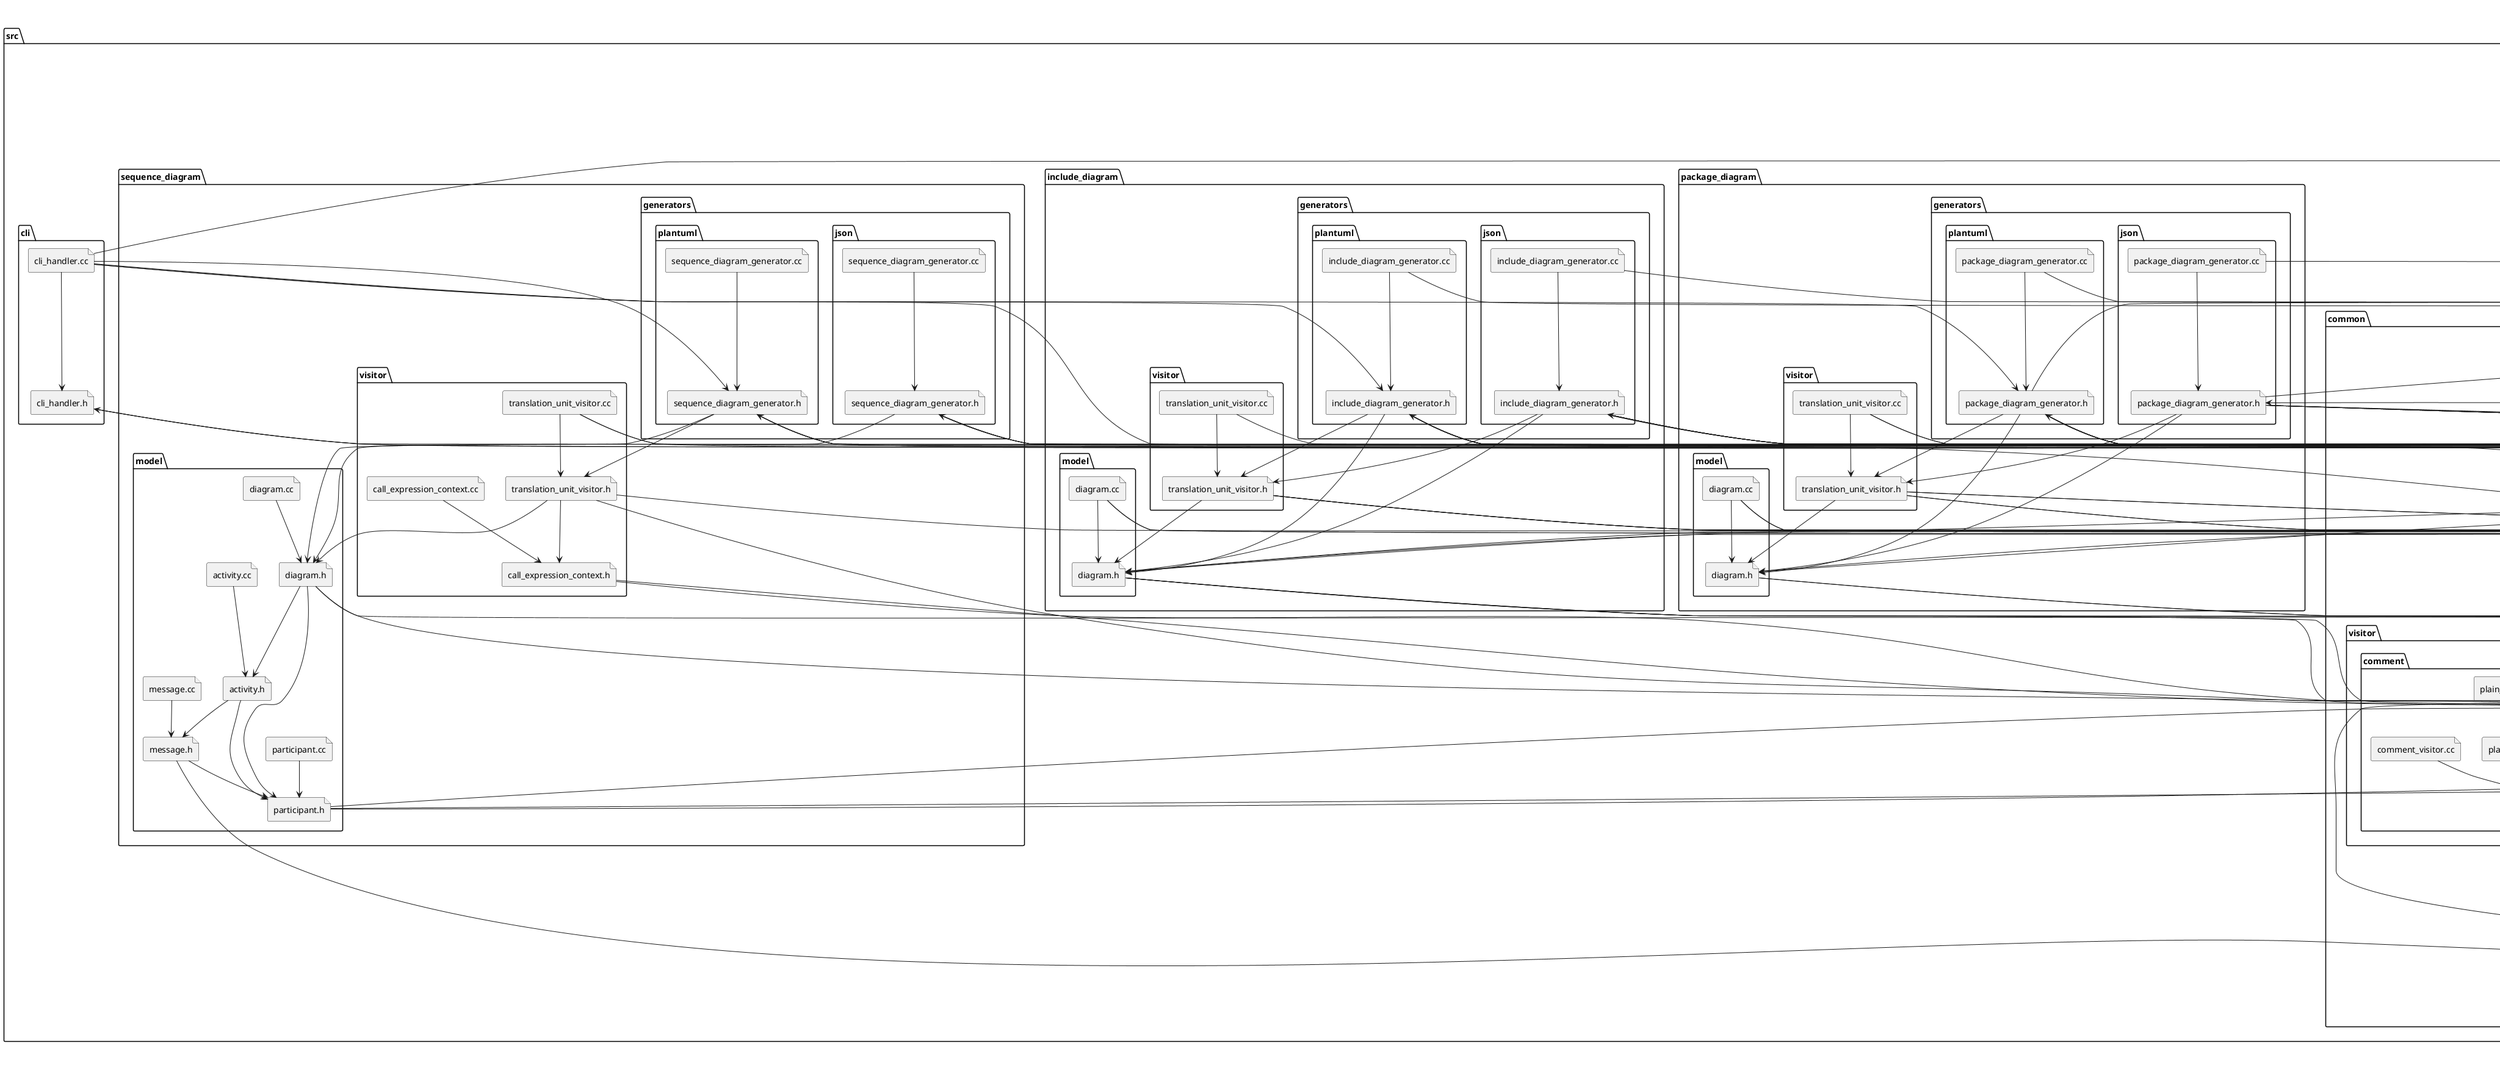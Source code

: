 @startuml
title clang-uml include graph diagram
folder "src" as C_0001387619747296316447 {
folder "sequence_diagram" as C_0001383788854387564598 {
folder "model" as C_0001409278897791992062 {
file "diagram.cc" as C_0001326324618677871422 [[https://github.com/bkryza/clang-uml/blob/3d8a0ce428ce6b5e1e0585247ac90a82960dee8e/src/sequence_diagram/model/diagram.cc#L0{diagram.cc}]]
file "diagram.h" as C_0001748617010967596357 [[https://github.com/bkryza/clang-uml/blob/3d8a0ce428ce6b5e1e0585247ac90a82960dee8e/src/sequence_diagram/model/diagram.h#L0{diagram.h}]]
file "activity.h" as C_0001085652813511552490 [[https://github.com/bkryza/clang-uml/blob/3d8a0ce428ce6b5e1e0585247ac90a82960dee8e/src/sequence_diagram/model/activity.h#L0{activity.h}]]
file "message.h" as C_0002273497508185298797 [[https://github.com/bkryza/clang-uml/blob/3d8a0ce428ce6b5e1e0585247ac90a82960dee8e/src/sequence_diagram/model/message.h#L0{message.h}]]
file "participant.h" as C_0001962753048778425911 [[https://github.com/bkryza/clang-uml/blob/3d8a0ce428ce6b5e1e0585247ac90a82960dee8e/src/sequence_diagram/model/participant.h#L0{participant.h}]]
file "message.cc" as C_0000820153699225242146 [[https://github.com/bkryza/clang-uml/blob/3d8a0ce428ce6b5e1e0585247ac90a82960dee8e/src/sequence_diagram/model/message.cc#L0{message.cc}]]
file "participant.cc" as C_0000794633565547193003 [[https://github.com/bkryza/clang-uml/blob/3d8a0ce428ce6b5e1e0585247ac90a82960dee8e/src/sequence_diagram/model/participant.cc#L0{participant.cc}]]
file "activity.cc" as C_0000773014444395571826 [[https://github.com/bkryza/clang-uml/blob/3d8a0ce428ce6b5e1e0585247ac90a82960dee8e/src/sequence_diagram/model/activity.cc#L0{activity.cc}]]
}
folder "generators" as C_0001298012425754384677 {
folder "plantuml" as C_0001049344979802056586 {
file "sequence_diagram_generator.cc" as C_0000708614125936445529 [[https://github.com/bkryza/clang-uml/blob/3d8a0ce428ce6b5e1e0585247ac90a82960dee8e/src/sequence_diagram/generators/plantuml/sequence_diagram_generator.cc#L0{sequence_diagram_generator.cc}]]
file "sequence_diagram_generator.h" as C_0002218990049673968745 [[https://github.com/bkryza/clang-uml/blob/3d8a0ce428ce6b5e1e0585247ac90a82960dee8e/src/sequence_diagram/generators/plantuml/sequence_diagram_generator.h#L0{sequence_diagram_generator.h}]]
}
folder "json" as C_0001158497010822721664 {
file "sequence_diagram_generator.h" as C_0000155388260926491967 [[https://github.com/bkryza/clang-uml/blob/3d8a0ce428ce6b5e1e0585247ac90a82960dee8e/src/sequence_diagram/generators/json/sequence_diagram_generator.h#L0{sequence_diagram_generator.h}]]
file "sequence_diagram_generator.cc" as C_0002011754107756901169 [[https://github.com/bkryza/clang-uml/blob/3d8a0ce428ce6b5e1e0585247ac90a82960dee8e/src/sequence_diagram/generators/json/sequence_diagram_generator.cc#L0{sequence_diagram_generator.cc}]]
}
}
folder "visitor" as C_0002121798822441797947 {
file "translation_unit_visitor.h" as C_0000398473715398761954 [[https://github.com/bkryza/clang-uml/blob/3d8a0ce428ce6b5e1e0585247ac90a82960dee8e/src/sequence_diagram/visitor/translation_unit_visitor.h#L0{translation_unit_visitor.h}]]
file "call_expression_context.h" as C_0001052510637331892298 [[https://github.com/bkryza/clang-uml/blob/3d8a0ce428ce6b5e1e0585247ac90a82960dee8e/src/sequence_diagram/visitor/call_expression_context.h#L0{call_expression_context.h}]]
file "translation_unit_visitor.cc" as C_0000810153973490715714 [[https://github.com/bkryza/clang-uml/blob/3d8a0ce428ce6b5e1e0585247ac90a82960dee8e/src/sequence_diagram/visitor/translation_unit_visitor.cc#L0{translation_unit_visitor.cc}]]
file "call_expression_context.cc" as C_0001497940106018227415 [[https://github.com/bkryza/clang-uml/blob/3d8a0ce428ce6b5e1e0585247ac90a82960dee8e/src/sequence_diagram/visitor/call_expression_context.cc#L0{call_expression_context.cc}]]
}
}
folder "common" as C_0000013117996256688204 {
folder "model" as C_0001886670810857822224 {
file "enums.h" as C_0001173554342931432442 [[https://github.com/bkryza/clang-uml/blob/3d8a0ce428ce6b5e1e0585247ac90a82960dee8e/src/common/model/enums.h#L0{enums.h}]]
file "element.h" as C_0001950482363707889771 [[https://github.com/bkryza/clang-uml/blob/3d8a0ce428ce6b5e1e0585247ac90a82960dee8e/src/common/model/element.h#L0{element.h}]]
file "diagram_element.h" as C_0000160790283619195758 [[https://github.com/bkryza/clang-uml/blob/3d8a0ce428ce6b5e1e0585247ac90a82960dee8e/src/common/model/diagram_element.h#L0{diagram_element.h}]]
file "decorated_element.h" as C_0000091103538070137837 [[https://github.com/bkryza/clang-uml/blob/3d8a0ce428ce6b5e1e0585247ac90a82960dee8e/src/common/model/decorated_element.h#L0{decorated_element.h}]]
file "relationship.h" as C_0000001380661770452430 [[https://github.com/bkryza/clang-uml/blob/3d8a0ce428ce6b5e1e0585247ac90a82960dee8e/src/common/model/relationship.h#L0{relationship.h}]]
file "stylable_element.h" as C_0001084419599357613350 [[https://github.com/bkryza/clang-uml/blob/3d8a0ce428ce6b5e1e0585247ac90a82960dee8e/src/common/model/stylable_element.h#L0{stylable_element.h}]]
file "source_location.h" as C_0000996348329834985739 [[https://github.com/bkryza/clang-uml/blob/3d8a0ce428ce6b5e1e0585247ac90a82960dee8e/src/common/model/source_location.h#L0{source_location.h}]]
file "namespace.h" as C_0000031981611129979020 [[https://github.com/bkryza/clang-uml/blob/3d8a0ce428ce6b5e1e0585247ac90a82960dee8e/src/common/model/namespace.h#L0{namespace.h}]]
file "path.h" as C_0000421078814092892305 [[https://github.com/bkryza/clang-uml/blob/3d8a0ce428ce6b5e1e0585247ac90a82960dee8e/src/common/model/path.h#L0{path.h}]]
file "template_parameter.h" as C_0001938476450842061831 [[https://github.com/bkryza/clang-uml/blob/3d8a0ce428ce6b5e1e0585247ac90a82960dee8e/src/common/model/template_parameter.h#L0{template_parameter.h}]]
file "template_trait.h" as C_0000879593267266762645 [[https://github.com/bkryza/clang-uml/blob/3d8a0ce428ce6b5e1e0585247ac90a82960dee8e/src/common/model/template_trait.h#L0{template_trait.h}]]
file "diagram.h" as C_0001326133486042398391 [[https://github.com/bkryza/clang-uml/blob/3d8a0ce428ce6b5e1e0585247ac90a82960dee8e/src/common/model/diagram.h#L0{diagram.h}]]
file "source_file.h" as C_0000363690717923519015 [[https://github.com/bkryza/clang-uml/blob/3d8a0ce428ce6b5e1e0585247ac90a82960dee8e/src/common/model/source_file.h#L0{source_file.h}]]
file "nested_trait.h" as C_0000982121795660982507 [[https://github.com/bkryza/clang-uml/blob/3d8a0ce428ce6b5e1e0585247ac90a82960dee8e/src/common/model/nested_trait.h#L0{nested_trait.h}]]
file "diagram_filter.cc" as C_0002050155683519172610 [[https://github.com/bkryza/clang-uml/blob/3d8a0ce428ce6b5e1e0585247ac90a82960dee8e/src/common/model/diagram_filter.cc#L0{diagram_filter.cc}]]
file "diagram_filter.h" as C_0001366345883293809622 [[https://github.com/bkryza/clang-uml/blob/3d8a0ce428ce6b5e1e0585247ac90a82960dee8e/src/common/model/diagram_filter.h#L0{diagram_filter.h}]]
file "element_view.h" as C_0001404135812960657267 [[https://github.com/bkryza/clang-uml/blob/3d8a0ce428ce6b5e1e0585247ac90a82960dee8e/src/common/model/element_view.h#L0{element_view.h}]]
file "package.h" as C_0000095433710591389917 [[https://github.com/bkryza/clang-uml/blob/3d8a0ce428ce6b5e1e0585247ac90a82960dee8e/src/common/model/package.h#L0{package.h}]]
file "tvl.h" as C_0001543665066766849651 [[https://github.com/bkryza/clang-uml/blob/3d8a0ce428ce6b5e1e0585247ac90a82960dee8e/src/common/model/tvl.h#L0{tvl.h}]]
file "element.cc" as C_0001649881974203772077 [[https://github.com/bkryza/clang-uml/blob/3d8a0ce428ce6b5e1e0585247ac90a82960dee8e/src/common/model/element.cc#L0{element.cc}]]
file "source_file.cc" as C_0000289432535428424800 [[https://github.com/bkryza/clang-uml/blob/3d8a0ce428ce6b5e1e0585247ac90a82960dee8e/src/common/model/source_file.cc#L0{source_file.cc}]]
file "relationship.cc" as C_0000912437863395987213 [[https://github.com/bkryza/clang-uml/blob/3d8a0ce428ce6b5e1e0585247ac90a82960dee8e/src/common/model/relationship.cc#L0{relationship.cc}]]
file "template_parameter.cc" as C_0001325940547881175311 [[https://github.com/bkryza/clang-uml/blob/3d8a0ce428ce6b5e1e0585247ac90a82960dee8e/src/common/model/template_parameter.cc#L0{template_parameter.cc}]]
file "decorated_element.cc" as C_0000476417861702526921 [[https://github.com/bkryza/clang-uml/blob/3d8a0ce428ce6b5e1e0585247ac90a82960dee8e/src/common/model/decorated_element.cc#L0{decorated_element.cc}]]
file "diagram_element.cc" as C_0001189717237017478573 [[https://github.com/bkryza/clang-uml/blob/3d8a0ce428ce6b5e1e0585247ac90a82960dee8e/src/common/model/diagram_element.cc#L0{diagram_element.cc}]]
file "enums.cc" as C_0000835508394128610680 [[https://github.com/bkryza/clang-uml/blob/3d8a0ce428ce6b5e1e0585247ac90a82960dee8e/src/common/model/enums.cc#L0{enums.cc}]]
file "source_location.cc" as C_0002052579925743409959 [[https://github.com/bkryza/clang-uml/blob/3d8a0ce428ce6b5e1e0585247ac90a82960dee8e/src/common/model/source_location.cc#L0{source_location.cc}]]
file "package.cc" as C_0000329758455184273044 [[https://github.com/bkryza/clang-uml/blob/3d8a0ce428ce6b5e1e0585247ac90a82960dee8e/src/common/model/package.cc#L0{package.cc}]]
file "namespace.cc" as C_0000057488639700615798 [[https://github.com/bkryza/clang-uml/blob/3d8a0ce428ce6b5e1e0585247ac90a82960dee8e/src/common/model/namespace.cc#L0{namespace.cc}]]
file "template_trait.cc" as C_0001458939464356788120 [[https://github.com/bkryza/clang-uml/blob/3d8a0ce428ce6b5e1e0585247ac90a82960dee8e/src/common/model/template_trait.cc#L0{template_trait.cc}]]
file "stylable_element.cc" as C_0000519286974397035062 [[https://github.com/bkryza/clang-uml/blob/3d8a0ce428ce6b5e1e0585247ac90a82960dee8e/src/common/model/stylable_element.cc#L0{stylable_element.cc}]]
file "diagram.cc" as C_0002253330729402047524 [[https://github.com/bkryza/clang-uml/blob/3d8a0ce428ce6b5e1e0585247ac90a82960dee8e/src/common/model/diagram.cc#L0{diagram.cc}]]
}
file "types.h" as C_0001487034747547699479 [[https://github.com/bkryza/clang-uml/blob/3d8a0ce428ce6b5e1e0585247ac90a82960dee8e/src/common/types.h#L0{types.h}]]
file "clang_utils.h" as C_0000787048741638979387 [[https://github.com/bkryza/clang-uml/blob/3d8a0ce428ce6b5e1e0585247ac90a82960dee8e/src/common/clang_utils.h#L0{clang_utils.h}]]
folder "visitor" as C_0000357414570959814413 {
file "ast_id_mapper.h" as C_0000668021655008799831 [[https://github.com/bkryza/clang-uml/blob/3d8a0ce428ce6b5e1e0585247ac90a82960dee8e/src/common/visitor/ast_id_mapper.h#L0{ast_id_mapper.h}]]
file "translation_unit_visitor.h" as C_0001774210434886672083 [[https://github.com/bkryza/clang-uml/blob/3d8a0ce428ce6b5e1e0585247ac90a82960dee8e/src/common/visitor/translation_unit_visitor.h#L0{translation_unit_visitor.h}]]
folder "comment" as C_0002194243132602560440 {
file "comment_visitor.h" as C_0000365936469129854601 [[https://github.com/bkryza/clang-uml/blob/3d8a0ce428ce6b5e1e0585247ac90a82960dee8e/src/common/visitor/comment/comment_visitor.h#L0{comment_visitor.h}]]
file "clang_visitor.h" as C_0000299515395592807955 [[https://github.com/bkryza/clang-uml/blob/3d8a0ce428ce6b5e1e0585247ac90a82960dee8e/src/common/visitor/comment/clang_visitor.h#L0{clang_visitor.h}]]
file "plain_visitor.h" as C_0000475338382084223536 [[https://github.com/bkryza/clang-uml/blob/3d8a0ce428ce6b5e1e0585247ac90a82960dee8e/src/common/visitor/comment/plain_visitor.h#L0{plain_visitor.h}]]
file "clang_visitor.cc" as C_0001951110681153243707 [[https://github.com/bkryza/clang-uml/blob/3d8a0ce428ce6b5e1e0585247ac90a82960dee8e/src/common/visitor/comment/clang_visitor.cc#L0{clang_visitor.cc}]]
file "plain_visitor.cc" as C_0002266576413882055453 [[https://github.com/bkryza/clang-uml/blob/3d8a0ce428ce6b5e1e0585247ac90a82960dee8e/src/common/visitor/comment/plain_visitor.cc#L0{plain_visitor.cc}]]
file "comment_visitor.cc" as C_0000823096050090219100 [[https://github.com/bkryza/clang-uml/blob/3d8a0ce428ce6b5e1e0585247ac90a82960dee8e/src/common/visitor/comment/comment_visitor.cc#L0{comment_visitor.cc}]]
}
file "translation_unit_visitor.cc" as C_0000415116075013280363 [[https://github.com/bkryza/clang-uml/blob/3d8a0ce428ce6b5e1e0585247ac90a82960dee8e/src/common/visitor/translation_unit_visitor.cc#L0{translation_unit_visitor.cc}]]
file "ast_id_mapper.cc" as C_0001160935438994175367 [[https://github.com/bkryza/clang-uml/blob/3d8a0ce428ce6b5e1e0585247ac90a82960dee8e/src/common/visitor/ast_id_mapper.cc#L0{ast_id_mapper.cc}]]
}
folder "generators" as C_0001711512355025123413 {
folder "plantuml" as C_0001654487437432973938 {
file "generator.h" as C_0002290503327382003466 [[https://github.com/bkryza/clang-uml/blob/3d8a0ce428ce6b5e1e0585247ac90a82960dee8e/src/common/generators/plantuml/generator.h#L0{generator.h}]]
file "generator.cc" as C_0000940470765439929802 [[https://github.com/bkryza/clang-uml/blob/3d8a0ce428ce6b5e1e0585247ac90a82960dee8e/src/common/generators/plantuml/generator.cc#L0{generator.cc}]]
}
file "nested_element_stack.h" as C_0000384477308887996397 [[https://github.com/bkryza/clang-uml/blob/3d8a0ce428ce6b5e1e0585247ac90a82960dee8e/src/common/generators/nested_element_stack.h#L0{nested_element_stack.h}]]
file "generators.cc" as C_0001435312691899251052 [[https://github.com/bkryza/clang-uml/blob/3d8a0ce428ce6b5e1e0585247ac90a82960dee8e/src/common/generators/generators.cc#L0{generators.cc}]]
file "generators.h" as C_0000969455022599406049 [[https://github.com/bkryza/clang-uml/blob/3d8a0ce428ce6b5e1e0585247ac90a82960dee8e/src/common/generators/generators.h#L0{generators.h}]]
folder "json" as C_0000421210214619814850 {
file "generator.h" as C_0000941018208192126680 [[https://github.com/bkryza/clang-uml/blob/3d8a0ce428ce6b5e1e0585247ac90a82960dee8e/src/common/generators/json/generator.h#L0{generator.h}]]
file "generator.cc" as C_0000414523710628371655 [[https://github.com/bkryza/clang-uml/blob/3d8a0ce428ce6b5e1e0585247ac90a82960dee8e/src/common/generators/json/generator.cc#L0{generator.cc}]]
}
}
file "compilation_database.h" as C_0000713134415357800673 [[https://github.com/bkryza/clang-uml/blob/3d8a0ce428ce6b5e1e0585247ac90a82960dee8e/src/common/compilation_database.h#L0{compilation_database.h}]]
file "clang_utils.cc" as C_0000509305288550009691 [[https://github.com/bkryza/clang-uml/blob/3d8a0ce428ce6b5e1e0585247ac90a82960dee8e/src/common/clang_utils.cc#L0{clang_utils.cc}]]
file "compilation_database.cc" as C_0001912826306214565953 [[https://github.com/bkryza/clang-uml/blob/3d8a0ce428ce6b5e1e0585247ac90a82960dee8e/src/common/compilation_database.cc#L0{compilation_database.cc}]]
}
folder "decorators" as C_0001519454609565426198 {
file "decorators.h" as C_0000080293097801809824 [[https://github.com/bkryza/clang-uml/blob/3d8a0ce428ce6b5e1e0585247ac90a82960dee8e/src/decorators/decorators.h#L0{decorators.h}]]
file "decorators.cc" as C_0000457046287883924052 [[https://github.com/bkryza/clang-uml/blob/3d8a0ce428ce6b5e1e0585247ac90a82960dee8e/src/decorators/decorators.cc#L0{decorators.cc}]]
}
folder "util" as C_0001768141551611735972 {
file "util.h" as C_0001977262033638856214 [[https://github.com/bkryza/clang-uml/blob/3d8a0ce428ce6b5e1e0585247ac90a82960dee8e/src/util/util.h#L0{util.h}]]
file "error.h" as C_0001085427611067546775 [[https://github.com/bkryza/clang-uml/blob/3d8a0ce428ce6b5e1e0585247ac90a82960dee8e/src/util/error.h#L0{error.h}]]
file "query_driver_output_extractor.cc" as C_0001419577805804500659 [[https://github.com/bkryza/clang-uml/blob/3d8a0ce428ce6b5e1e0585247ac90a82960dee8e/src/util/query_driver_output_extractor.cc#L0{query_driver_output_extractor.cc}]]
file "query_driver_output_extractor.h" as C_0001560980528065919856 [[https://github.com/bkryza/clang-uml/blob/3d8a0ce428ce6b5e1e0585247ac90a82960dee8e/src/util/query_driver_output_extractor.h#L0{query_driver_output_extractor.h}]]
file "thread_pool_executor.h" as C_0001766490965680152169 [[https://github.com/bkryza/clang-uml/blob/3d8a0ce428ce6b5e1e0585247ac90a82960dee8e/src/util/thread_pool_executor.h#L0{thread_pool_executor.h}]]
file "thread_pool_executor.cc" as C_0000768506176126392975 [[https://github.com/bkryza/clang-uml/blob/3d8a0ce428ce6b5e1e0585247ac90a82960dee8e/src/util/thread_pool_executor.cc#L0{thread_pool_executor.cc}]]
file "util.cc" as C_0000817253243560375258 [[https://github.com/bkryza/clang-uml/blob/3d8a0ce428ce6b5e1e0585247ac90a82960dee8e/src/util/util.cc#L0{util.cc}]]
}
folder "class_diagram" as C_0000096980164506861403 {
folder "model" as C_0001888420740816648525 {
file "diagram.h" as C_0000235288518944558554 [[https://github.com/bkryza/clang-uml/blob/3d8a0ce428ce6b5e1e0585247ac90a82960dee8e/src/class_diagram/model/diagram.h#L0{diagram.h}]]
file "class.h" as C_0000612476246126510831 [[https://github.com/bkryza/clang-uml/blob/3d8a0ce428ce6b5e1e0585247ac90a82960dee8e/src/class_diagram/model/class.h#L0{class.h}]]
file "class_member.h" as C_0002036238528186413641 [[https://github.com/bkryza/clang-uml/blob/3d8a0ce428ce6b5e1e0585247ac90a82960dee8e/src/class_diagram/model/class_member.h#L0{class_member.h}]]
file "class_element.h" as C_0000586299741862872695 [[https://github.com/bkryza/clang-uml/blob/3d8a0ce428ce6b5e1e0585247ac90a82960dee8e/src/class_diagram/model/class_element.h#L0{class_element.h}]]
file "class_method.h" as C_0000140301785284925217 [[https://github.com/bkryza/clang-uml/blob/3d8a0ce428ce6b5e1e0585247ac90a82960dee8e/src/class_diagram/model/class_method.h#L0{class_method.h}]]
file "method_parameter.h" as C_0001300096626171124337 [[https://github.com/bkryza/clang-uml/blob/3d8a0ce428ce6b5e1e0585247ac90a82960dee8e/src/class_diagram/model/method_parameter.h#L0{method_parameter.h}]]
file "class_parent.h" as C_0000545073394723083184 [[https://github.com/bkryza/clang-uml/blob/3d8a0ce428ce6b5e1e0585247ac90a82960dee8e/src/class_diagram/model/class_parent.h#L0{class_parent.h}]]
file "concept.h" as C_0001616841349791035991 [[https://github.com/bkryza/clang-uml/blob/3d8a0ce428ce6b5e1e0585247ac90a82960dee8e/src/class_diagram/model/concept.h#L0{concept.h}]]
file "enum.h" as C_0001088426035973322289 [[https://github.com/bkryza/clang-uml/blob/3d8a0ce428ce6b5e1e0585247ac90a82960dee8e/src/class_diagram/model/enum.h#L0{enum.h}]]
file "class_member.cc" as C_0000206497999188065638 [[https://github.com/bkryza/clang-uml/blob/3d8a0ce428ce6b5e1e0585247ac90a82960dee8e/src/class_diagram/model/class_member.cc#L0{class_member.cc}]]
file "enum.cc" as C_0000839057363061147677 [[https://github.com/bkryza/clang-uml/blob/3d8a0ce428ce6b5e1e0585247ac90a82960dee8e/src/class_diagram/model/enum.cc#L0{enum.cc}]]
file "concept.cc" as C_0000893967866803384464 [[https://github.com/bkryza/clang-uml/blob/3d8a0ce428ce6b5e1e0585247ac90a82960dee8e/src/class_diagram/model/concept.cc#L0{concept.cc}]]
file "class.cc" as C_0001850837796872710405 [[https://github.com/bkryza/clang-uml/blob/3d8a0ce428ce6b5e1e0585247ac90a82960dee8e/src/class_diagram/model/class.cc#L0{class.cc}]]
file "class_parent.cc" as C_0001135169367475057896 [[https://github.com/bkryza/clang-uml/blob/3d8a0ce428ce6b5e1e0585247ac90a82960dee8e/src/class_diagram/model/class_parent.cc#L0{class_parent.cc}]]
file "class_element.cc" as C_0000195233063966939266 [[https://github.com/bkryza/clang-uml/blob/3d8a0ce428ce6b5e1e0585247ac90a82960dee8e/src/class_diagram/model/class_element.cc#L0{class_element.cc}]]
file "method_parameter.cc" as C_0000391248875634594818 [[https://github.com/bkryza/clang-uml/blob/3d8a0ce428ce6b5e1e0585247ac90a82960dee8e/src/class_diagram/model/method_parameter.cc#L0{method_parameter.cc}]]
file "diagram.cc" as C_0000841168690760464609 [[https://github.com/bkryza/clang-uml/blob/3d8a0ce428ce6b5e1e0585247ac90a82960dee8e/src/class_diagram/model/diagram.cc#L0{diagram.cc}]]
file "class_method.cc" as C_0002032838499728180417 [[https://github.com/bkryza/clang-uml/blob/3d8a0ce428ce6b5e1e0585247ac90a82960dee8e/src/class_diagram/model/class_method.cc#L0{class_method.cc}]]
}
folder "visitor" as C_0000384439293152728471 {
file "template_builder.cc" as C_0002119395728808799195 [[https://github.com/bkryza/clang-uml/blob/3d8a0ce428ce6b5e1e0585247ac90a82960dee8e/src/class_diagram/visitor/template_builder.cc#L0{template_builder.cc}]]
file "template_builder.h" as C_0000856874966162954840 [[https://github.com/bkryza/clang-uml/blob/3d8a0ce428ce6b5e1e0585247ac90a82960dee8e/src/class_diagram/visitor/template_builder.h#L0{template_builder.h}]]
file "translation_unit_visitor.h" as C_0000411756156366395096 [[https://github.com/bkryza/clang-uml/blob/3d8a0ce428ce6b5e1e0585247ac90a82960dee8e/src/class_diagram/visitor/translation_unit_visitor.h#L0{translation_unit_visitor.h}]]
file "translation_unit_visitor.cc" as C_0000148836973452892875 [[https://github.com/bkryza/clang-uml/blob/3d8a0ce428ce6b5e1e0585247ac90a82960dee8e/src/class_diagram/visitor/translation_unit_visitor.cc#L0{translation_unit_visitor.cc}]]
}
folder "generators" as C_0001795599909595248429 {
folder "json" as C_0000884313996744508892 {
file "class_diagram_generator.h" as C_0000504627734275624180 [[https://github.com/bkryza/clang-uml/blob/3d8a0ce428ce6b5e1e0585247ac90a82960dee8e/src/class_diagram/generators/json/class_diagram_generator.h#L0{class_diagram_generator.h}]]
file "class_diagram_generator.cc" as C_0000168879002995610753 [[https://github.com/bkryza/clang-uml/blob/3d8a0ce428ce6b5e1e0585247ac90a82960dee8e/src/class_diagram/generators/json/class_diagram_generator.cc#L0{class_diagram_generator.cc}]]
}
folder "plantuml" as C_0000869488251931246844 {
file "class_diagram_generator.h" as C_0001122791125371498348 [[https://github.com/bkryza/clang-uml/blob/3d8a0ce428ce6b5e1e0585247ac90a82960dee8e/src/class_diagram/generators/plantuml/class_diagram_generator.h#L0{class_diagram_generator.h}]]
file "class_diagram_generator.cc" as C_0000219110787648379142 [[https://github.com/bkryza/clang-uml/blob/3d8a0ce428ce6b5e1e0585247ac90a82960dee8e/src/class_diagram/generators/plantuml/class_diagram_generator.cc#L0{class_diagram_generator.cc}]]
}
}
}
folder "config" as C_0000801280654497083899 {
file "config.h" as C_0001517501747809573739 [[https://github.com/bkryza/clang-uml/blob/3d8a0ce428ce6b5e1e0585247ac90a82960dee8e/src/config/config.h#L0{config.h}]]
file "option.h" as C_0000318140781021252562 [[https://github.com/bkryza/clang-uml/blob/3d8a0ce428ce6b5e1e0585247ac90a82960dee8e/src/config/option.h#L0{option.h}]]
file "config.cc" as C_0001884930640857833435 [[https://github.com/bkryza/clang-uml/blob/3d8a0ce428ce6b5e1e0585247ac90a82960dee8e/src/config/config.cc#L0{config.cc}]]
file "diagram_templates.h" as C_0001184346145051269879 [[https://github.com/bkryza/clang-uml/blob/3d8a0ce428ce6b5e1e0585247ac90a82960dee8e/src/config/diagram_templates.h#L0{diagram_templates.h}]]
file "yaml_emitters.cc" as C_0001330962329378590766 [[https://github.com/bkryza/clang-uml/blob/3d8a0ce428ce6b5e1e0585247ac90a82960dee8e/src/config/yaml_emitters.cc#L0{yaml_emitters.cc}]]
file "yaml_decoders.cc" as C_0000106372156110337374 [[https://github.com/bkryza/clang-uml/blob/3d8a0ce428ce6b5e1e0585247ac90a82960dee8e/src/config/yaml_decoders.cc#L0{yaml_decoders.cc}]]
file "diagram_templates.cc" as C_0001078679885272294116 [[https://github.com/bkryza/clang-uml/blob/3d8a0ce428ce6b5e1e0585247ac90a82960dee8e/src/config/diagram_templates.cc#L0{diagram_templates.cc}]]
}
folder "include_diagram" as C_0000527172984832902237 {
folder "model" as C_0000313087538616222299 {
file "diagram.h" as C_0000665679750025925689 [[https://github.com/bkryza/clang-uml/blob/3d8a0ce428ce6b5e1e0585247ac90a82960dee8e/src/include_diagram/model/diagram.h#L0{diagram.h}]]
file "diagram.cc" as C_0000949889272628007228 [[https://github.com/bkryza/clang-uml/blob/3d8a0ce428ce6b5e1e0585247ac90a82960dee8e/src/include_diagram/model/diagram.cc#L0{diagram.cc}]]
}
folder "generators" as C_0001558196607093063807 {
folder "plantuml" as C_0000495251499734640464 {
file "include_diagram_generator.cc" as C_0001989522366779340693 [[https://github.com/bkryza/clang-uml/blob/3d8a0ce428ce6b5e1e0585247ac90a82960dee8e/src/include_diagram/generators/plantuml/include_diagram_generator.cc#L0{include_diagram_generator.cc}]]
file "include_diagram_generator.h" as C_0002129089584279440529 [[https://github.com/bkryza/clang-uml/blob/3d8a0ce428ce6b5e1e0585247ac90a82960dee8e/src/include_diagram/generators/plantuml/include_diagram_generator.h#L0{include_diagram_generator.h}]]
}
folder "json" as C_0000790087968180088328 {
file "include_diagram_generator.h" as C_0000213685968964066939 [[https://github.com/bkryza/clang-uml/blob/3d8a0ce428ce6b5e1e0585247ac90a82960dee8e/src/include_diagram/generators/json/include_diagram_generator.h#L0{include_diagram_generator.h}]]
file "include_diagram_generator.cc" as C_0001797419211768636103 [[https://github.com/bkryza/clang-uml/blob/3d8a0ce428ce6b5e1e0585247ac90a82960dee8e/src/include_diagram/generators/json/include_diagram_generator.cc#L0{include_diagram_generator.cc}]]
}
}
folder "visitor" as C_0001243454999988438578 {
file "translation_unit_visitor.h" as C_0000325746116509273217 [[https://github.com/bkryza/clang-uml/blob/3d8a0ce428ce6b5e1e0585247ac90a82960dee8e/src/include_diagram/visitor/translation_unit_visitor.h#L0{translation_unit_visitor.h}]]
file "translation_unit_visitor.cc" as C_0001602022547894938567 [[https://github.com/bkryza/clang-uml/blob/3d8a0ce428ce6b5e1e0585247ac90a82960dee8e/src/include_diagram/visitor/translation_unit_visitor.cc#L0{translation_unit_visitor.cc}]]
}
}
folder "package_diagram" as C_0000996101689123632698 {
folder "model" as C_0000669472898802492018 {
file "diagram.h" as C_0000126410828683282392 [[https://github.com/bkryza/clang-uml/blob/3d8a0ce428ce6b5e1e0585247ac90a82960dee8e/src/package_diagram/model/diagram.h#L0{diagram.h}]]
file "diagram.cc" as C_0001228926356931989559 [[https://github.com/bkryza/clang-uml/blob/3d8a0ce428ce6b5e1e0585247ac90a82960dee8e/src/package_diagram/model/diagram.cc#L0{diagram.cc}]]
}
folder "generators" as C_0000843072678269498947 {
folder "plantuml" as C_0000573390900108592938 {
file "package_diagram_generator.cc" as C_0000985468474221822181 [[https://github.com/bkryza/clang-uml/blob/3d8a0ce428ce6b5e1e0585247ac90a82960dee8e/src/package_diagram/generators/plantuml/package_diagram_generator.cc#L0{package_diagram_generator.cc}]]
file "package_diagram_generator.h" as C_0001670383044445365871 [[https://github.com/bkryza/clang-uml/blob/3d8a0ce428ce6b5e1e0585247ac90a82960dee8e/src/package_diagram/generators/plantuml/package_diagram_generator.h#L0{package_diagram_generator.h}]]
}
folder "json" as C_0002182578837784851970 {
file "package_diagram_generator.h" as C_0002121104174571186274 [[https://github.com/bkryza/clang-uml/blob/3d8a0ce428ce6b5e1e0585247ac90a82960dee8e/src/package_diagram/generators/json/package_diagram_generator.h#L0{package_diagram_generator.h}]]
file "package_diagram_generator.cc" as C_0001474805618154569180 [[https://github.com/bkryza/clang-uml/blob/3d8a0ce428ce6b5e1e0585247ac90a82960dee8e/src/package_diagram/generators/json/package_diagram_generator.cc#L0{package_diagram_generator.cc}]]
}
}
folder "visitor" as C_0000491503699099681610 {
file "translation_unit_visitor.h" as C_0002250217523533848867 [[https://github.com/bkryza/clang-uml/blob/3d8a0ce428ce6b5e1e0585247ac90a82960dee8e/src/package_diagram/visitor/translation_unit_visitor.h#L0{translation_unit_visitor.h}]]
file "translation_unit_visitor.cc" as C_0000271564240591541983 [[https://github.com/bkryza/clang-uml/blob/3d8a0ce428ce6b5e1e0585247ac90a82960dee8e/src/package_diagram/visitor/translation_unit_visitor.cc#L0{translation_unit_visitor.cc}]]
}
}
folder "cli" as C_0001001666726973712004 {
file "cli_handler.h" as C_0001587575351531605570 [[https://github.com/bkryza/clang-uml/blob/3d8a0ce428ce6b5e1e0585247ac90a82960dee8e/src/cli/cli_handler.h#L0{cli_handler.h}]]
file "cli_handler.cc" as C_0001494592738043163208 [[https://github.com/bkryza/clang-uml/blob/3d8a0ce428ce6b5e1e0585247ac90a82960dee8e/src/cli/cli_handler.cc#L0{cli_handler.cc}]]
}
}
C_0001326324618677871422 --> C_0001748617010967596357
C_0001748617010967596357 --> C_0001085652813511552490
C_0001748617010967596357 --> C_0001326133486042398391
C_0001748617010967596357 --> C_0001487034747547699479
C_0001748617010967596357 --> C_0001962753048778425911
C_0001085652813511552490 --> C_0002273497508185298797
C_0001085652813511552490 --> C_0001962753048778425911
C_0002273497508185298797 --> C_0001173554342931432442
C_0002273497508185298797 --> C_0001962753048778425911
C_0001962753048778425911 --> C_0001950482363707889771
C_0001962753048778425911 --> C_0001938476450842061831
C_0001962753048778425911 --> C_0000879593267266762645
C_0000820153699225242146 --> C_0002273497508185298797
C_0000794633565547193003 --> C_0001962753048778425911
C_0000773014444395571826 --> C_0001085652813511552490
C_0000708614125936445529 --> C_0002218990049673968745
C_0002218990049673968745 --> C_0002290503327382003466
C_0002218990049673968745 --> C_0001517501747809573739
C_0002218990049673968745 --> C_0001748617010967596357
C_0002218990049673968745 --> C_0000398473715398761954
C_0002218990049673968745 --> C_0001977262033638856214
C_0000155388260926491967 --> C_0000941018208192126680
C_0000155388260926491967 --> C_0001517501747809573739
C_0000155388260926491967 --> C_0001748617010967596357
C_0000155388260926491967 --> C_0001977262033638856214
C_0002011754107756901169 --> C_0000155388260926491967
C_0000398473715398761954 --> C_0001052510637331892298
C_0000398473715398761954 --> C_0001774210434886672083
C_0000398473715398761954 --> C_0001517501747809573739
C_0000398473715398761954 --> C_0001748617010967596357
C_0001052510637331892298 --> C_0000787048741638979387
C_0001052510637331892298 --> C_0001977262033638856214
C_0000810153973490715714 --> C_0000398473715398761954
C_0000810153973490715714 --> C_0000787048741638979387
C_0000810153973490715714 --> C_0000031981611129979020
C_0001497940106018227415 --> C_0001052510637331892298
C_0001950482363707889771 --> C_0000160790283619195758
C_0001950482363707889771 --> C_0000031981611129979020
C_0001950482363707889771 --> C_0000001380661770452430
C_0001950482363707889771 --> C_0000996348329834985739
C_0001950482363707889771 --> C_0001977262033638856214
C_0000160790283619195758 --> C_0000091103538070137837
C_0000160790283619195758 --> C_0000001380661770452430
C_0000160790283619195758 --> C_0000996348329834985739
C_0000160790283619195758 --> C_0001977262033638856214
C_0000091103538070137837 --> C_0001173554342931432442
C_0000091103538070137837 --> C_0000080293097801809824
C_0000001380661770452430 --> C_0000091103538070137837
C_0000001380661770452430 --> C_0001084419599357613350
C_0000001380661770452430 --> C_0001487034747547699479
C_0000031981611129979020 --> C_0000421078814092892305
C_0000421078814092892305 --> C_0001977262033638856214
C_0001938476450842061831 --> C_0001173554342931432442
C_0001938476450842061831 --> C_0000031981611129979020
C_0000879593267266762645 --> C_0001950482363707889771
C_0000879593267266762645 --> C_0001938476450842061831
C_0001326133486042398391 --> C_0000160790283619195758
C_0001326133486042398391 --> C_0001173554342931432442
C_0001326133486042398391 --> C_0000031981611129979020
C_0001326133486042398391 --> C_0000363690717923519015
C_0000363690717923519015 --> C_0000787048741638979387
C_0000363690717923519015 --> C_0000160790283619195758
C_0000363690717923519015 --> C_0000982121795660982507
C_0000363690717923519015 --> C_0000421078814092892305
C_0000363690717923519015 --> C_0000996348329834985739
C_0000363690717923519015 --> C_0001084419599357613350
C_0000363690717923519015 --> C_0001487034747547699479
C_0000363690717923519015 --> C_0001977262033638856214
C_0000982121795660982507 --> C_0001977262033638856214
C_0002050155683519172610 --> C_0001366345883293809622
C_0002050155683519172610 --> C_0000612476246126510831
C_0002050155683519172610 --> C_0000095433710591389917
C_0002050155683519172610 --> C_0000665679750025925689
C_0002050155683519172610 --> C_0000126410828683282392
C_0001366345883293809622 --> C_0000235288518944558554
C_0001366345883293809622 --> C_0000787048741638979387
C_0001366345883293809622 --> C_0001326133486042398391
C_0001366345883293809622 --> C_0001950482363707889771
C_0001366345883293809622 --> C_0001173554342931432442
C_0001366345883293809622 --> C_0000031981611129979020
C_0001366345883293809622 --> C_0001517501747809573739
C_0001366345883293809622 --> C_0000665679750025925689
C_0001366345883293809622 --> C_0000363690717923519015
C_0001366345883293809622 --> C_0001543665066766849651
C_0001404135812960657267 --> C_0001487034747547699479
C_0000095433710591389917 --> C_0001950482363707889771
C_0000095433710591389917 --> C_0000982121795660982507
C_0000095433710591389917 --> C_0000421078814092892305
C_0000095433710591389917 --> C_0001084419599357613350
C_0000095433710591389917 --> C_0001487034747547699479
C_0000095433710591389917 --> C_0001977262033638856214
C_0001649881974203772077 --> C_0001950482363707889771
C_0001649881974203772077 --> C_0001977262033638856214
C_0000289432535428424800 --> C_0000363690717923519015
C_0000912437863395987213 --> C_0000001380661770452430
C_0001325940547881175311 --> C_0001938476450842061831
C_0001325940547881175311 --> C_0001173554342931432442
C_0001325940547881175311 --> C_0000031981611129979020
C_0000476417861702526921 --> C_0000091103538070137837
C_0001189717237017478573 --> C_0000160790283619195758
C_0001189717237017478573 --> C_0001977262033638856214
C_0000835508394128610680 --> C_0001173554342931432442
C_0002052579925743409959 --> C_0000996348329834985739
C_0000329758455184273044 --> C_0000095433710591389917
C_0000057488639700615798 --> C_0000031981611129979020
C_0001458939464356788120 --> C_0000879593267266762645
C_0000519286974397035062 --> C_0001084419599357613350
C_0002253330729402047524 --> C_0001326133486042398391
C_0002253330729402047524 --> C_0001366345883293809622
C_0002253330729402047524 --> C_0000031981611129979020
C_0000787048741638979387 --> C_0001173554342931432442
C_0000787048741638979387 --> C_0000031981611129979020
C_0000787048741638979387 --> C_0001938476450842061831
C_0000787048741638979387 --> C_0001487034747547699479
C_0000787048741638979387 --> C_0001977262033638856214
C_0000668021655008799831 --> C_0000160790283619195758
C_0001774210434886672083 --> C_0000365936469129854601
C_0001774210434886672083 --> C_0001517501747809573739
C_0000365936469129854601 --> C_0000091103538070137837
C_0000299515395592807955 --> C_0000365936469129854601
C_0000475338382084223536 --> C_0000365936469129854601
C_0001951110681153243707 --> C_0000299515395592807955
C_0002266576413882055453 --> C_0000475338382084223536
C_0000823096050090219100 --> C_0000365936469129854601
C_0000415116075013280363 --> C_0001774210434886672083
C_0000415116075013280363 --> C_0000299515395592807955
C_0000415116075013280363 --> C_0000475338382084223536
C_0001160935438994175367 --> C_0000668021655008799831
C_0002290503327382003466 --> C_0001366345883293809622
C_0002290503327382003466 --> C_0001517501747809573739
C_0002290503327382003466 --> C_0001085427611067546775
C_0002290503327382003466 --> C_0001977262033638856214
C_0000940470765439929802 --> C_0002290503327382003466
C_0001435312691899251052 --> C_0000969455022599406049
C_0000969455022599406049 --> C_0000504627734275624180
C_0000969455022599406049 --> C_0001122791125371498348
C_0000969455022599406049 --> C_0001587575351531605570
C_0000969455022599406049 --> C_0000713134415357800673
C_0000969455022599406049 --> C_0000969455022599406049
C_0000969455022599406049 --> C_0001366345883293809622
C_0000969455022599406049 --> C_0001517501747809573739
C_0000969455022599406049 --> C_0000213685968964066939
C_0000969455022599406049 --> C_0002129089584279440529
C_0000969455022599406049 --> C_0002121104174571186274
C_0000969455022599406049 --> C_0001670383044445365871
C_0000969455022599406049 --> C_0000155388260926491967
C_0000969455022599406049 --> C_0002218990049673968745
C_0000969455022599406049 --> C_0001977262033638856214
C_0000969455022599406049 --> C_0001766490965680152169
C_0000941018208192126680 --> C_0001366345883293809622
C_0000941018208192126680 --> C_0001517501747809573739
C_0000941018208192126680 --> C_0001085427611067546775
C_0000941018208192126680 --> C_0001977262033638856214
C_0000414523710628371655 --> C_0000941018208192126680
C_0000713134415357800673 --> C_0001173554342931432442
C_0000713134415357800673 --> C_0000031981611129979020
C_0000713134415357800673 --> C_0001938476450842061831
C_0000713134415357800673 --> C_0001517501747809573739
C_0000713134415357800673 --> C_0001487034747547699479
C_0000713134415357800673 --> C_0001977262033638856214
C_0000509305288550009691 --> C_0000787048741638979387
C_0001912826306214565953 --> C_0000713134415357800673
C_0001912826306214565953 --> C_0001560980528065919856
C_0000457046287883924052 --> C_0000080293097801809824
C_0000457046287883924052 --> C_0001977262033638856214
C_0001419577805804500659 --> C_0001560980528065919856
C_0001419577805804500659 --> C_0001977262033638856214
C_0000768506176126392975 --> C_0001766490965680152169
C_0000817253243560375258 --> C_0001977262033638856214
C_0000235288518944558554 --> C_0000612476246126510831
C_0000235288518944558554 --> C_0001326133486042398391
C_0000235288518944558554 --> C_0001404135812960657267
C_0000235288518944558554 --> C_0000982121795660982507
C_0000235288518944558554 --> C_0000095433710591389917
C_0000235288518944558554 --> C_0001487034747547699479
C_0000235288518944558554 --> C_0001616841349791035991
C_0000235288518944558554 --> C_0001088426035973322289
C_0000612476246126510831 --> C_0002036238528186413641
C_0000612476246126510831 --> C_0000140301785284925217
C_0000612476246126510831 --> C_0000545073394723083184
C_0000612476246126510831 --> C_0001950482363707889771
C_0000612476246126510831 --> C_0001173554342931432442
C_0000612476246126510831 --> C_0001084419599357613350
C_0000612476246126510831 --> C_0001938476450842061831
C_0000612476246126510831 --> C_0000879593267266762645
C_0000612476246126510831 --> C_0001487034747547699479
C_0002036238528186413641 --> C_0000586299741862872695
C_0000586299741862872695 --> C_0000091103538070137837
C_0000586299741862872695 --> C_0000996348329834985739
C_0000140301785284925217 --> C_0000586299741862872695
C_0000140301785284925217 --> C_0001938476450842061831
C_0000140301785284925217 --> C_0000879593267266762645
C_0000140301785284925217 --> C_0001300096626171124337
C_0001300096626171124337 --> C_0000091103538070137837
C_0001300096626171124337 --> C_0000031981611129979020
C_0000545073394723083184 --> C_0001173554342931432442
C_0000545073394723083184 --> C_0001487034747547699479
C_0001616841349791035991 --> C_0001300096626171124337
C_0001616841349791035991 --> C_0001950482363707889771
C_0001616841349791035991 --> C_0001084419599357613350
C_0001616841349791035991 --> C_0001938476450842061831
C_0001616841349791035991 --> C_0000879593267266762645
C_0001616841349791035991 --> C_0001487034747547699479
C_0001088426035973322289 --> C_0000612476246126510831
C_0000206497999188065638 --> C_0002036238528186413641
C_0000839057363061147677 --> C_0001088426035973322289
C_0000839057363061147677 --> C_0001977262033638856214
C_0000893967866803384464 --> C_0001616841349791035991
C_0000893967866803384464 --> C_0001300096626171124337
C_0001850837796872710405 --> C_0000612476246126510831
C_0001850837796872710405 --> C_0001977262033638856214
C_0001135169367475057896 --> C_0000545073394723083184
C_0000195233063966939266 --> C_0000586299741862872695
C_0000391248875634594818 --> C_0001300096626171124337
C_0000391248875634594818 --> C_0001977262033638856214
C_0000841168690760464609 --> C_0000235288518944558554
C_0000841168690760464609 --> C_0001085427611067546775
C_0000841168690760464609 --> C_0001977262033638856214
C_0002032838499728180417 --> C_0000140301785284925217
C_0002119395728808799195 --> C_0000856874966162954840
C_0002119395728808799195 --> C_0000787048741638979387
C_0002119395728808799195 --> C_0000411756156366395096
C_0000856874966162954840 --> C_0000612476246126510831
C_0000856874966162954840 --> C_0001616841349791035991
C_0000856874966162954840 --> C_0000235288518944558554
C_0000856874966162954840 --> C_0000668021655008799831
C_0000856874966162954840 --> C_0001517501747809573739
C_0000411756156366395096 --> C_0000612476246126510831
C_0000411756156366395096 --> C_0001616841349791035991
C_0000411756156366395096 --> C_0000235288518944558554
C_0000411756156366395096 --> C_0000856874966162954840
C_0000411756156366395096 --> C_0001173554342931432442
C_0000411756156366395096 --> C_0000879593267266762645
C_0000411756156366395096 --> C_0000668021655008799831
C_0000411756156366395096 --> C_0001774210434886672083
C_0000411756156366395096 --> C_0001517501747809573739
C_0000148836973452892875 --> C_0000411756156366395096
C_0000148836973452892875 --> C_0000787048741638979387
C_0000504627734275624180 --> C_0000612476246126510831
C_0000504627734275624180 --> C_0001616841349791035991
C_0000504627734275624180 --> C_0000235288518944558554
C_0000504627734275624180 --> C_0001088426035973322289
C_0000504627734275624180 --> C_0000411756156366395096
C_0000504627734275624180 --> C_0000941018208192126680
C_0000504627734275624180 --> C_0000384477308887996397
C_0000504627734275624180 --> C_0000001380661770452430
C_0000504627734275624180 --> C_0001517501747809573739
C_0000504627734275624180 --> C_0001977262033638856214
C_0000168879002995610753 --> C_0000504627734275624180
C_0000168879002995610753 --> C_0001085427611067546775
C_0001122791125371498348 --> C_0000612476246126510831
C_0001122791125371498348 --> C_0001616841349791035991
C_0001122791125371498348 --> C_0000235288518944558554
C_0001122791125371498348 --> C_0001088426035973322289
C_0001122791125371498348 --> C_0000411756156366395096
C_0001122791125371498348 --> C_0000384477308887996397
C_0001122791125371498348 --> C_0002290503327382003466
C_0001122791125371498348 --> C_0000001380661770452430
C_0001122791125371498348 --> C_0001517501747809573739
C_0001122791125371498348 --> C_0001977262033638856214
C_0000219110787648379142 --> C_0001122791125371498348
C_0000219110787648379142 --> C_0001085427611067546775
C_0001517501747809573739 --> C_0000235288518944558554
C_0001517501747809573739 --> C_0001173554342931432442
C_0001517501747809573739 --> C_0000318140781021252562
C_0001517501747809573739 --> C_0001977262033638856214
C_0001884930640857833435 --> C_0001517501747809573739
C_0001884930640857833435 --> C_0001184346145051269879
C_0001330962329378590766 --> C_0001517501747809573739
C_0000106372156110337374 --> C_0001517501747809573739
C_0000106372156110337374 --> C_0001184346145051269879
C_0001078679885272294116 --> C_0001184346145051269879
C_0000665679750025925689 --> C_0001326133486042398391
C_0000665679750025925689 --> C_0001404135812960657267
C_0000665679750025925689 --> C_0000095433710591389917
C_0000665679750025925689 --> C_0000363690717923519015
C_0000665679750025925689 --> C_0001487034747547699479
C_0000949889272628007228 --> C_0000665679750025925689
C_0000949889272628007228 --> C_0001085427611067546775
C_0000949889272628007228 --> C_0001977262033638856214
C_0001989522366779340693 --> C_0002129089584279440529
C_0001989522366779340693 --> C_0001085427611067546775
C_0002129089584279440529 --> C_0002290503327382003466
C_0002129089584279440529 --> C_0000095433710591389917
C_0002129089584279440529 --> C_0000001380661770452430
C_0002129089584279440529 --> C_0000363690717923519015
C_0002129089584279440529 --> C_0001517501747809573739
C_0002129089584279440529 --> C_0000665679750025925689
C_0002129089584279440529 --> C_0000325746116509273217
C_0002129089584279440529 --> C_0001977262033638856214
C_0000213685968964066939 --> C_0000941018208192126680
C_0000213685968964066939 --> C_0000095433710591389917
C_0000213685968964066939 --> C_0000001380661770452430
C_0000213685968964066939 --> C_0000363690717923519015
C_0000213685968964066939 --> C_0001517501747809573739
C_0000213685968964066939 --> C_0000665679750025925689
C_0000213685968964066939 --> C_0000325746116509273217
C_0000213685968964066939 --> C_0001977262033638856214
C_0001797419211768636103 --> C_0000213685968964066939
C_0001797419211768636103 --> C_0001085427611067546775
C_0000325746116509273217 --> C_0001173554342931432442
C_0000325746116509273217 --> C_0000095433710591389917
C_0000325746116509273217 --> C_0001774210434886672083
C_0000325746116509273217 --> C_0001517501747809573739
C_0000325746116509273217 --> C_0000665679750025925689
C_0001602022547894938567 --> C_0000325746116509273217
C_0001602022547894938567 --> C_0000787048741638979387
C_0000126410828683282392 --> C_0001326133486042398391
C_0000126410828683282392 --> C_0001404135812960657267
C_0000126410828683282392 --> C_0000095433710591389917
C_0001228926356931989559 --> C_0000126410828683282392
C_0001228926356931989559 --> C_0001085427611067546775
C_0001228926356931989559 --> C_0001977262033638856214
C_0000985468474221822181 --> C_0001670383044445365871
C_0000985468474221822181 --> C_0001085427611067546775
C_0001670383044445365871 --> C_0000384477308887996397
C_0001670383044445365871 --> C_0002290503327382003466
C_0001670383044445365871 --> C_0000095433710591389917
C_0001670383044445365871 --> C_0000001380661770452430
C_0001670383044445365871 --> C_0001517501747809573739
C_0001670383044445365871 --> C_0000126410828683282392
C_0001670383044445365871 --> C_0002250217523533848867
C_0001670383044445365871 --> C_0001977262033638856214
C_0002121104174571186274 --> C_0000941018208192126680
C_0002121104174571186274 --> C_0000384477308887996397
C_0002121104174571186274 --> C_0000095433710591389917
C_0002121104174571186274 --> C_0000001380661770452430
C_0002121104174571186274 --> C_0001517501747809573739
C_0002121104174571186274 --> C_0000126410828683282392
C_0002121104174571186274 --> C_0002250217523533848867
C_0002121104174571186274 --> C_0001977262033638856214
C_0001474805618154569180 --> C_0002121104174571186274
C_0001474805618154569180 --> C_0001085427611067546775
C_0002250217523533848867 --> C_0001774210434886672083
C_0002250217523533848867 --> C_0001517501747809573739
C_0002250217523533848867 --> C_0000126410828683282392
C_0002250217523533848867 --> C_0001173554342931432442
C_0002250217523533848867 --> C_0000095433710591389917
C_0000271564240591541983 --> C_0002250217523533848867
C_0000271564240591541983 --> C_0000787048741638979387
C_0000271564240591541983 --> C_0000031981611129979020
C_0001587575351531605570 --> C_0001173554342931432442
C_0001587575351531605570 --> C_0001517501747809573739
C_0001494592738043163208 --> C_0001587575351531605570
C_0001494592738043163208 --> C_0001122791125371498348
C_0001494592738043163208 --> C_0002129089584279440529
C_0001494592738043163208 --> C_0001670383044445365871
C_0001494592738043163208 --> C_0002218990049673968745
C_0001494592738043163208 --> C_0001977262033638856214

'Generated with clang-uml, version 0.3.7-36-g13ea67c
'LLVM version Ubuntu clang version 15.0.6
@enduml
